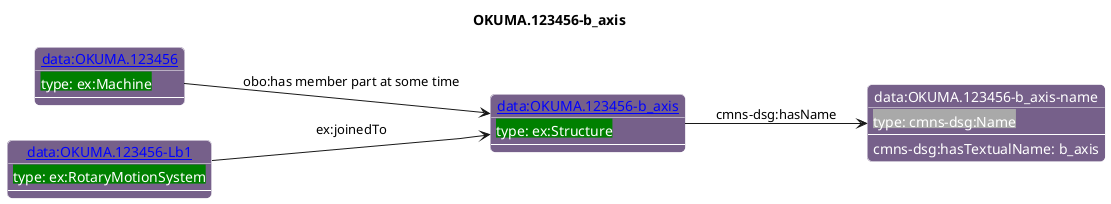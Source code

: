 @startuml
skinparam linetype polyline
left to right direction
title OKUMA.123456-b_axis

skinparam roundCorner 10

skinparam object {
  BackgroundColor 76608A
  fontColor White
  BorderColor White 
  FontName Helvetica   
}

skinparam class{
   BackgroundColor White
   fontColor black
   FontStyle bold
   FontName Helvetica
}

object "[[./OKUMA.123456-b_axis.html data:OKUMA.123456-b_axis]]" as o1 #76608A {
 <back:#Green>type: ex:Structure</back> 
---
 }
object "data:OKUMA.123456-b_axis-name" as o2 #76608A {
 <back:#DarkGrey>type: cmns-dsg:Name</back> 
---
 }
object "[[./OKUMA.123456.html data:OKUMA.123456]]" as o3 #76608A {
 <back:#Green>type: ex:Machine</back> 
---
 }
object "[[./OKUMA.123456-Lb1.html data:OKUMA.123456-Lb1]]" as o4 #76608A {
 <back:#Green>type: ex:RotaryMotionSystem</back> 
---
 }
o1 --> o2 : cmns-dsg:hasName
o2 : cmns-dsg:hasTextualName: b_axis
o3 --> o1 : obo:has member part at some time
o4 --> o1 : ex:joinedTo
@enduml
